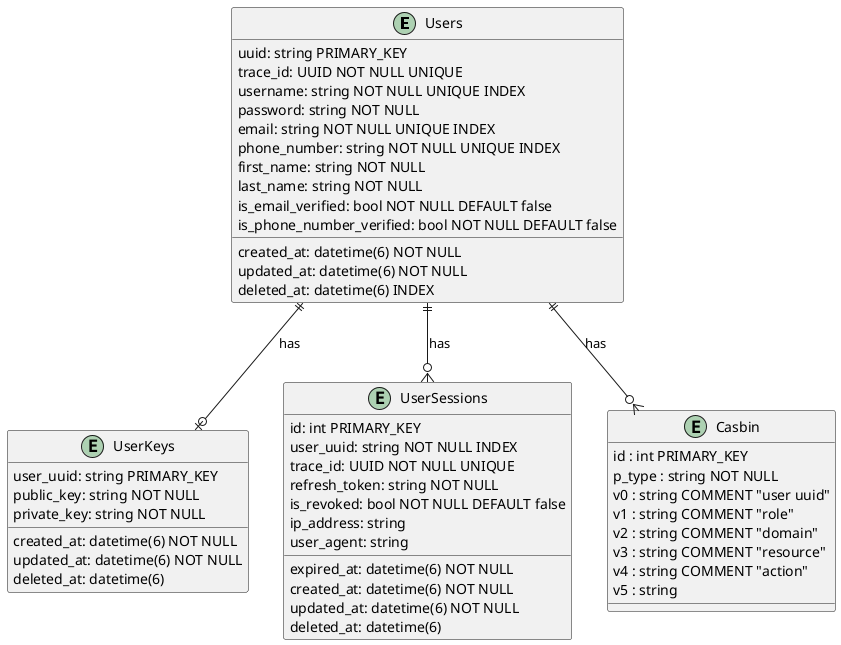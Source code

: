 @startuml user-service-erd

entity Users {
    uuid: string PRIMARY_KEY
    trace_id: UUID NOT NULL UNIQUE
    username: string NOT NULL UNIQUE INDEX
    password: string NOT NULL
    email: string NOT NULL UNIQUE INDEX
    phone_number: string NOT NULL UNIQUE INDEX
    first_name: string NOT NULL
    last_name: string NOT NULL
    is_email_verified: bool NOT NULL DEFAULT false
    is_phone_number_verified: bool NOT NULL DEFAULT false
    created_at: datetime(6) NOT NULL
    updated_at: datetime(6) NOT NULL
    deleted_at: datetime(6) INDEX
}

entity UserKeys {
    user_uuid: string PRIMARY_KEY
    public_key: string NOT NULL
    private_key: string NOT NULL
    created_at: datetime(6) NOT NULL
    updated_at: datetime(6) NOT NULL
    deleted_at: datetime(6)
}

entity UserSessions {
    id: int PRIMARY_KEY
    user_uuid: string NOT NULL INDEX
    trace_id: UUID NOT NULL UNIQUE
    refresh_token: string NOT NULL
    is_revoked: bool NOT NULL DEFAULT false
    expired_at: datetime(6) NOT NULL
    ip_address: string
    user_agent: string
    created_at: datetime(6) NOT NULL
    updated_at: datetime(6) NOT NULL
    deleted_at: datetime(6)
}

entity Casbin {
    id : int PRIMARY_KEY
    p_type : string NOT NULL
    v0 : string COMMENT "user uuid"
    v1 : string COMMENT "role"
    v2 : string COMMENT "domain"
    v3 : string COMMENT "resource"
    v4 : string COMMENT "action"
    v5 : string
}

Users ||--o| UserKeys : "has"
Users ||--o{UserSessions : "has"
Users ||--o{Casbin : "has"

@enduml
